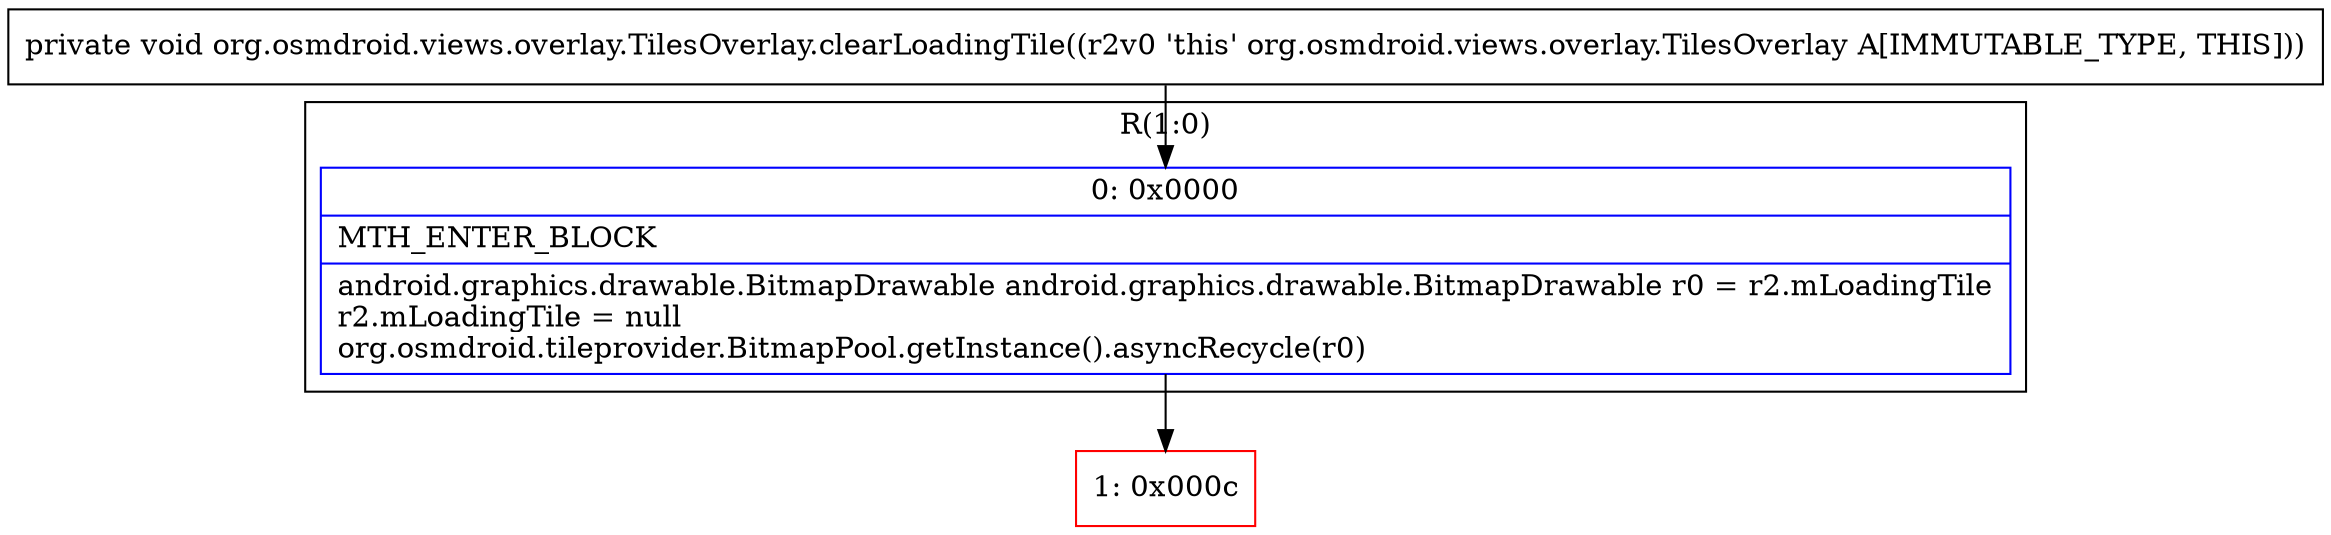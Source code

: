 digraph "CFG fororg.osmdroid.views.overlay.TilesOverlay.clearLoadingTile()V" {
subgraph cluster_Region_393749260 {
label = "R(1:0)";
node [shape=record,color=blue];
Node_0 [shape=record,label="{0\:\ 0x0000|MTH_ENTER_BLOCK\l|android.graphics.drawable.BitmapDrawable android.graphics.drawable.BitmapDrawable r0 = r2.mLoadingTile\lr2.mLoadingTile = null\lorg.osmdroid.tileprovider.BitmapPool.getInstance().asyncRecycle(r0)\l}"];
}
Node_1 [shape=record,color=red,label="{1\:\ 0x000c}"];
MethodNode[shape=record,label="{private void org.osmdroid.views.overlay.TilesOverlay.clearLoadingTile((r2v0 'this' org.osmdroid.views.overlay.TilesOverlay A[IMMUTABLE_TYPE, THIS])) }"];
MethodNode -> Node_0;
Node_0 -> Node_1;
}


